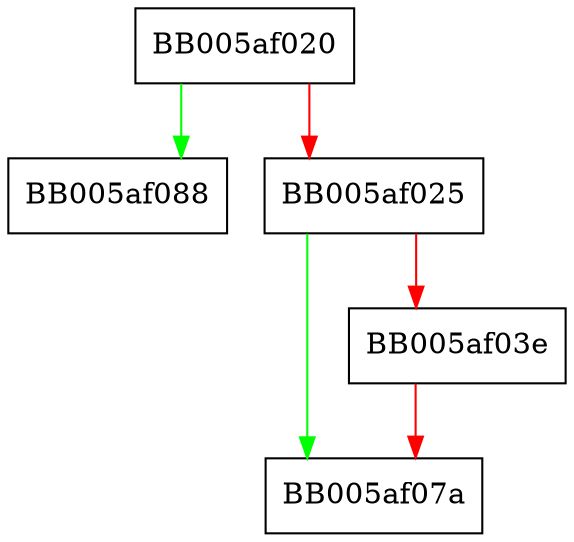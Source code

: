 digraph enc_free {
  node [shape="box"];
  graph [splines=ortho];
  BB005af020 -> BB005af088 [color="green"];
  BB005af020 -> BB005af025 [color="red"];
  BB005af025 -> BB005af07a [color="green"];
  BB005af025 -> BB005af03e [color="red"];
  BB005af03e -> BB005af07a [color="red"];
}